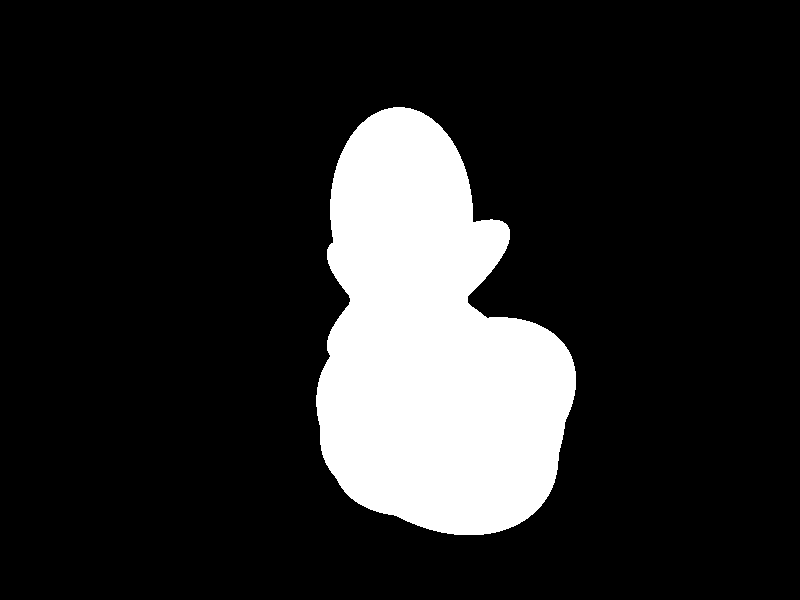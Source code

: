   #include "colors.inc"
  
  background{Black}
  
  camera {
	angle 50
    location <0,0,-80>
    look_at <0,0,0>
  }
  
  light_source { <0,-10,-80> color White}
 

#declare NewStimBlob7 = blob{
	threshold 0.1
	
	sphere{
	<0,0,0>, 4, 1
	scale<1,5,1>
	translate<0,0,0.5>
	rotate<0,0,30>
	}
	sphere{
	<0,0,0>, 4, 1
	scale<1,5,1>
	translate<0,0,0.5>
	rotate<0,0,70>
	}
	sphere{
	<0,0,0>, 8, 1
	scale<0,1.5,0>
	translate<1,8,0>
	rotate<0,0,-35>
	}
	sphere{
	<0,0,0>, 6, 1
	scale<0,2.5,2.5>
	translate<-9,-7.5,5>
	rotate<0,0,6>
	}
	sphere{
	<0,0,0>, 6, 1
	scale<0,2.5,2.5>
	translate<9,-7.5,5>
	rotate<0,0,-80>
	}
	}
object{ NewStimBlob7
	pigment {White}
	rotate<0,0,40>
	rotate<0,60,0>
	finish{
	phong 0.0
	}
	}